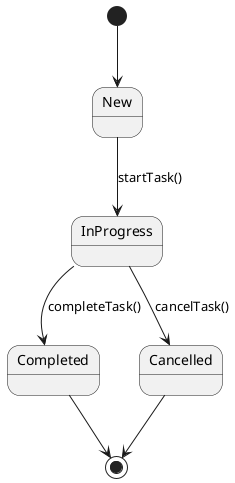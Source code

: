 @startuml

[*] --> New
New --> InProgress : startTask()
InProgress --> Completed : completeTask()
InProgress --> Cancelled : cancelTask()
Cancelled --> [*]
Completed --> [*]

@enduml
